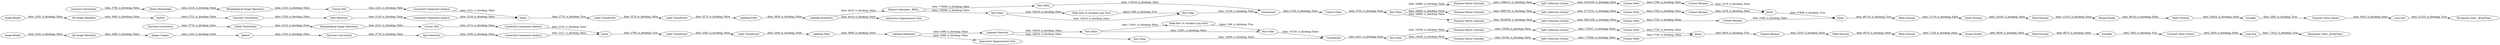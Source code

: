 digraph {
	"-5213544545128026530_340" [label=GroupBy]
	"1731156004143181456_317" [label="Gaussian Convolution"]
	"-8642520666029923657_312" [label="Labeling Arithmetic"]
	"-8642520666029923657_335" [label="Table Row To Variable Loop Start"]
	"1731156004143181456_26" [label="Label Transformer"]
	"-8851852296672403070_340" [label="Column Filter"]
	"1731156004143181456_302" [label="Spot Detection"]
	"-5213544545128026530_342" [label="Math Formula"]
	"-5213544545128026530_343" [label="Math Formula"]
	"-8642520666029923657_316" [label="Row Filter"]
	"-5213544545128026530_327" [label="Distance Matrix Calculate"]
	"901948671100443119_314" [label="Labeling Filter"]
	"-5213544545128026530_336" [label="Column Filter"]
	"901948671100443119_319" [label="Morphological Image Operations"]
	"-8642520666029923657_331" [label="Set Image Metadata"]
	"-8851852296672403070_343" [label="Math Formula"]
	"-8851852296672403070_335" [label="Distance Matrix Calculate"]
	"-5213544545128026530_339" [label="Round Double"]
	"1731156004143181456_309" [label="Connected Component Analysis"]
	"-8642520666029923657_336" [label="Row Filter"]
	"-8642520666029923657_315" [label="Row Filter"]
	"-8851852296672403070_346" [label="Column Filter"]
	"-8642520666029923657_313" [label="Segment Features"]
	"-8642520666029923657_2" [label="Image Reader"]
	"-8642520666029923657_359" [label="Histogram Chart _JFreeChart_"]
	"-8642520666029923657_343" [label="Labeling Arithmetic"]
	"1731156004143181456_319" [label="Morphological Image Operations"]
	"-8642520666029923657_351" [label="Loop End"]
	"-8642520666029923657_347" [label="Image Reader"]
	"901948671100443119_26" [label="Label Transformer"]
	"1731156004143181456_308" [label="Connected Component Analysis"]
	"-8642520666029923657_349" [label="Table Row To Variable Loop Start"]
	"-8642520666029923657_341" [label="Constant Value Column"]
	"-8642520666029923657_304" [label=Splitter]
	"-8851852296672403070_342" [label="Math Formula"]
	"901948671100443119_15" [label="Global Thresholder"]
	"901948671100443119_1" [label="Convex Hull"]
	"-8642520666029923657_345" [label=Splitter]
	"-8851852296672403070_349" [label="Column Filter"]
	"-5213544545128026530_7" [label="Split Collection Column"]
	"-8642520666029923657_338" [label="Loop End"]
	"-8642520666029923657_318" [label="Interactive Segmentation View"]
	"-8851852296672403070_328" [label="Row Filter"]
	"901948671100443119_302" [label="Spot Detection"]
	"-5213544545128026530_341" [label="Math Formula"]
	"-5213544545128026530_320" [label=Concatenate]
	"-8851852296672403070_354" [label="Math Formula"]
	"-8851852296672403070_347" [label="Round Double"]
	"-8642520666029923657_355" [label="Row Filter"]
	"-8851852296672403070_344" [label="Column Rename"]
	"901948671100443119_309" [label="Connected Component Analysis"]
	"-8851852296672403070_350" [label="Column Filter"]
	"-5213544545128026530_335" [label="Column Filter"]
	"-8851852296672403070_329" [label="Distance Matrix Calculate"]
	"-8642520666029923657_357" [label="Constant Value Column"]
	"1731156004143181456_1" [label="Convex Hull"]
	"901948671100443119_310" [label=Joiner]
	"-8851852296672403070_345" [label=GroupBy]
	"1731156004143181456_301" [label="Gaussian Convolution"]
	"-5213544545128026530_337" [label=Joiner]
	"-8642520666029923657_356" [label="Feature Calculator _BETA_"]
	"-8851852296672403070_353" [label="Column Rename"]
	"-8642520666029923657_352" [label="Row Filter"]
	"-8642520666029923657_350" [label="Interactive Segmentation View"]
	"-5213544545128026530_344" [label="Column Rename"]
	"-8642520666029923657_305" [label="Image Cropper"]
	"901948671100443119_308" [label="Connected Component Analysis"]
	"901948671100443119_317" [label="Gaussian Convolution"]
	"1731156004143181456_310" [label=Joiner]
	"-8851852296672403070_348" [label=Joiner]
	"-8851852296672403070_341" [label="Math Formula"]
	"1731156004143181456_314" [label="Labeling Filter"]
	"1731156004143181456_27" [label="Label Transformer"]
	"-8642520666029923657_346" [label="Row Filter"]
	"-5213544545128026530_42" [label="Split Collection Column"]
	"-8851852296672403070_336" [label="Split Collection Column"]
	"-8851852296672403070_352" [label="Column Rename"]
	"-5213544545128026530_329" [label="Distance Matrix Calculate"]
	"-8642520666029923657_354" [label="Set Image Metadata"]
	"1731156004143181456_15" [label="Global Thresholder"]
	"-8851852296672403070_327" [label="Distance Matrix Calculate"]
	"901948671100443119_301" [label="Gaussian Convolution"]
	"-8642520666029923657_360" [label="Histogram Chart _JFreeChart_"]
	"901948671100443119_27" [label="Label Transformer"]
	"-8851852296672403070_351" [label=Joiner]
	"-8851852296672403070_7" [label="Split Collection Column"]
	"-8851852296672403070_42" [label="Split Collection Column"]
	"-8851852296672403070_320" [label=Concatenate]
	"-5213544545128026530_328" [label="Row Filter"]
	"-8642520666029923657_351" -> "-8642520666029923657_360" [label="data: 21325; is_blocking: True"]
	"-8642520666029923657_355" -> "-8851852296672403070_320" [label="data: 15190; is_blocking: False"]
	"901948671100443119_15" -> "901948671100443119_319" [label="data: 2218; is_blocking: False"]
	"-8851852296672403070_350" -> "-8851852296672403070_353" [label="data: 2766; is_blocking: False"]
	"1731156004143181456_1" -> "1731156004143181456_309" [label="data: 2211; is_blocking: False"]
	"-5213544545128026530_7" -> "-5213544545128026530_335" [label="data: 176327; is_blocking: False"]
	"1731156004143181456_308" -> "1731156004143181456_310" [label="data: 2211; is_blocking: False"]
	"-8642520666029923657_347" -> "-8642520666029923657_354" [label="data: 2182; is_blocking: False"]
	"-8642520666029923657_312" -> "-8642520666029923657_313" [label="data: 4388; is_blocking: False"]
	"-8642520666029923657_335" -> "-8642520666029923657_336" [label="object: 288; is_blocking: True"]
	"-8642520666029923657_357" -> "-8642520666029923657_338" [label="data: 3920; is_blocking: False"]
	"901948671100443119_319" -> "901948671100443119_1" [label="data: 2216; is_blocking: False"]
	"-5213544545128026530_339" -> "-5213544545128026530_342" [label="data: 8830; is_blocking: False"]
	"-8851852296672403070_342" -> "-8851852296672403070_345" [label="data: 25922; is_blocking: False"]
	"-8851852296672403070_352" -> "-8851852296672403070_351" [label="data: 2378; is_blocking: False"]
	"-8851852296672403070_336" -> "-8851852296672403070_350" [label="data: 3551635; is_blocking: False"]
	"-8642520666029923657_331" -> "-8642520666029923657_305" [label="data: 2690; is_blocking: False"]
	"-5213544545128026530_337" -> "-5213544545128026530_344" [label="data: 6924; is_blocking: True"]
	"-5213544545128026530_343" -> "-5213544545128026530_339" [label="data: 7129; is_blocking: False"]
	"-8851852296672403070_328" -> "-8851852296672403070_327" [label="data: 34884; is_blocking: False"]
	"-8642520666029923657_349" -> "-8642520666029923657_355" [label="object: 288; is_blocking: True"]
	"-8642520666029923657_354" -> "-8642520666029923657_345" [label="data: 2693; is_blocking: False"]
	"-5213544545128026530_341" -> "-5213544545128026530_343" [label="data: 6074; is_blocking: False"]
	"-5213544545128026530_340" -> "-8642520666029923657_357" [label="data: 2562; is_blocking: True"]
	"-8642520666029923657_343" -> "-8642520666029923657_350" [label="data: 4418; is_blocking: False"]
	"-8851852296672403070_42" -> "-8851852296672403070_346" [label="data: 5773151; is_blocking: False"]
	"901948671100443119_301" -> "901948671100443119_15" [label="data: 3794; is_blocking: False"]
	"-8642520666029923657_346" -> "-8642520666029923657_355" [label="data: 18419; is_blocking: False"]
	"-5213544545128026530_327" -> "-5213544545128026530_7" [label="data: 33039; is_blocking: False"]
	"-8851852296672403070_340" -> "-8851852296672403070_328" [label="data: 4755; is_blocking: False"]
	"1731156004143181456_301" -> "1731156004143181456_15" [label="data: 3774; is_blocking: False"]
	"-8851852296672403070_343" -> "-8851852296672403070_354" [label="data: 14320; is_blocking: False"]
	"-5213544545128026530_335" -> "-5213544545128026530_337" [label="data: 2734; is_blocking: False"]
	"-5213544545128026530_344" -> "-5213544545128026530_341" [label="data: 3235; is_blocking: False"]
	"-8851852296672403070_335" -> "-8851852296672403070_336" [label="data: 1396413; is_blocking: False"]
	"901948671100443119_314" -> "-8642520666029923657_343" [label="data: 3826; is_blocking: False"]
	"-5213544545128026530_329" -> "-5213544545128026530_42" [label="data: 30106; is_blocking: False"]
	"-8642520666029923657_313" -> "-8642520666029923657_315" [label="data: 16819; is_blocking: False"]
	"-8642520666029923657_341" -> "-8642520666029923657_351" [label="data: 3925; is_blocking: False"]
	"-8851852296672403070_347" -> "-8851852296672403070_342" [label="data: 46142; is_blocking: False"]
	"-8851852296672403070_348" -> "-8851852296672403070_341" [label="data: 46716; is_blocking: True"]
	"-8642520666029923657_312" -> "-8642520666029923657_318" [label="data: 4388; is_blocking: False"]
	"1731156004143181456_15" -> "1731156004143181456_319" [label="data: 2215; is_blocking: False"]
	"-8851852296672403070_7" -> "-8851852296672403070_349" [label="data: 5681328; is_blocking: False"]
	"1731156004143181456_302" -> "1731156004143181456_308" [label="data: 2209; is_blocking: False"]
	"-8642520666029923657_313" -> "-8642520666029923657_316" [label="data: 16819; is_blocking: False"]
	"-8642520666029923657_316" -> "-8642520666029923657_336" [label="data: 12461; is_blocking: False"]
	"1731156004143181456_26" -> "1731156004143181456_27" [label="data: 3262; is_blocking: False"]
	"-5213544545128026530_336" -> "-5213544545128026530_337" [label="data: 2734; is_blocking: False"]
	"-8851852296672403070_341" -> "-8851852296672403070_343" [label="data: 11719; is_blocking: False"]
	"901948671100443119_310" -> "901948671100443119_26" [label="data: 2776; is_blocking: True"]
	"-5213544545128026530_342" -> "-5213544545128026530_340" [label="data: 8873; is_blocking: False"]
	"-8851852296672403070_349" -> "-8851852296672403070_344" [label="data: 2753; is_blocking: False"]
	"901948671100443119_27" -> "901948671100443119_314" [label="data: 3273; is_blocking: False"]
	"-8642520666029923657_315" -> "-5213544545128026530_320" [label="data: 14949; is_blocking: False"]
	"-5213544545128026530_320" -> "-5213544545128026530_328" [label="data: 4421; is_blocking: False"]
	"901948671100443119_309" -> "901948671100443119_310" [label="data: 2221; is_blocking: False"]
	"-8642520666029923657_316" -> "-8642520666029923657_335" [label="data: 12461; is_blocking: False"]
	"-8851852296672403070_320" -> "-8851852296672403070_340" [label="data: 6749; is_blocking: False"]
	"901948671100443119_308" -> "901948671100443119_310" [label="data: 2224; is_blocking: False"]
	"901948671100443119_317" -> "901948671100443119_302" [label="data: 3792; is_blocking: False"]
	"-8851852296672403070_345" -> "-8642520666029923657_341" [label="data: 2562; is_blocking: True"]
	"-8642520666029923657_338" -> "-8642520666029923657_359" [label="data: 17412; is_blocking: True"]
	"-8642520666029923657_356" -> "-8642520666029923657_352" [label="data: 178400; is_blocking: False"]
	"1731156004143181456_310" -> "1731156004143181456_26" [label="data: 2760; is_blocking: True"]
	"-8851852296672403070_328" -> "-8851852296672403070_329" [label="data: 34884; is_blocking: False"]
	"-8851852296672403070_344" -> "-8851852296672403070_348" [label="data: 2366; is_blocking: False"]
	"-8642520666029923657_345" -> "901948671100443119_317" [label="data: 2721; is_blocking: False"]
	"901948671100443119_1" -> "901948671100443119_309" [label="data: 2221; is_blocking: False"]
	"-8851852296672403070_346" -> "-8851852296672403070_352" [label="data: 2765; is_blocking: False"]
	"-5213544545128026530_328" -> "-5213544545128026530_327" [label="data: 15039; is_blocking: False"]
	"1731156004143181456_317" -> "1731156004143181456_302" [label="data: 3770; is_blocking: False"]
	"-8851852296672403070_328" -> "-8851852296672403070_335" [label="data: 34884; is_blocking: False"]
	"1731156004143181456_27" -> "1731156004143181456_314" [label="data: 3264; is_blocking: False"]
	"-8642520666029923657_343" -> "-8642520666029923657_356" [label="data: 4418; is_blocking: False"]
	"-8642520666029923657_336" -> "-5213544545128026530_320" [label="data: 10729; is_blocking: False"]
	"1731156004143181456_319" -> "1731156004143181456_1" [label="data: 2212; is_blocking: False"]
	"-5213544545128026530_42" -> "-5213544545128026530_336" [label="data: 173266; is_blocking: False"]
	"1731156004143181456_309" -> "1731156004143181456_310" [label="data: 2216; is_blocking: False"]
	"-8642520666029923657_356" -> "-8642520666029923657_346" [label="data: 178400; is_blocking: False"]
	"-8851852296672403070_353" -> "-8851852296672403070_351" [label="data: 2379; is_blocking: False"]
	"-8642520666029923657_304" -> "1731156004143181456_317" [label="data: 2705; is_blocking: False"]
	"-8851852296672403070_354" -> "-8851852296672403070_347" [label="data: 11553; is_blocking: False"]
	"-8851852296672403070_351" -> "-8851852296672403070_348" [label="data: 37899; is_blocking: True"]
	"-8851852296672403070_327" -> "-8851852296672403070_7" [label="data: 3524838; is_blocking: False"]
	"-8642520666029923657_2" -> "-8642520666029923657_331" [label="data: 2182; is_blocking: False"]
	"901948671100443119_26" -> "901948671100443119_27" [label="data: 3278; is_blocking: False"]
	"-8642520666029923657_346" -> "-8642520666029923657_349" [label="data: 18419; is_blocking: False"]
	"-5213544545128026530_328" -> "-5213544545128026530_329" [label="data: 15039; is_blocking: False"]
	"-8851852296672403070_329" -> "-8851852296672403070_42" [label="data: 3589704; is_blocking: False"]
	"-8642520666029923657_305" -> "-8642520666029923657_304" [label="data: 2183; is_blocking: False"]
	"-8642520666029923657_352" -> "-8851852296672403070_320" [label="data: 174919; is_blocking: False"]
	"901948671100443119_302" -> "901948671100443119_308" [label="data: 2216; is_blocking: False"]
	"1731156004143181456_314" -> "-8642520666029923657_312" [label="data: 3806; is_blocking: False"]
	rankdir=LR
}
